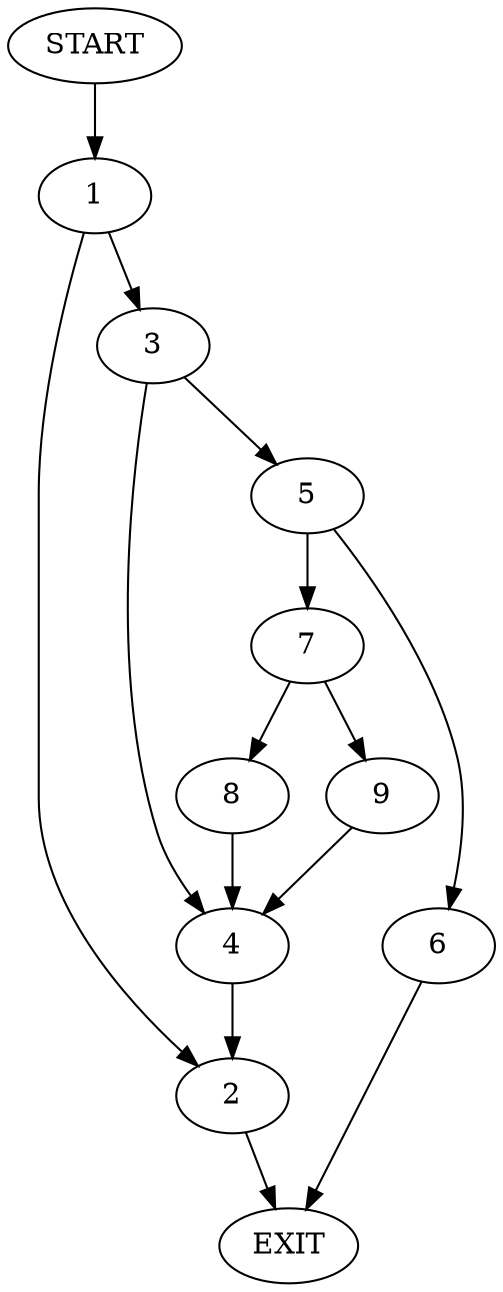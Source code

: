 digraph {
0 [label="START"]
10 [label="EXIT"]
0 -> 1
1 -> 2
1 -> 3
3 -> 4
3 -> 5
2 -> 10
5 -> 6
5 -> 7
4 -> 2
7 -> 8
7 -> 9
6 -> 10
8 -> 4
9 -> 4
}
